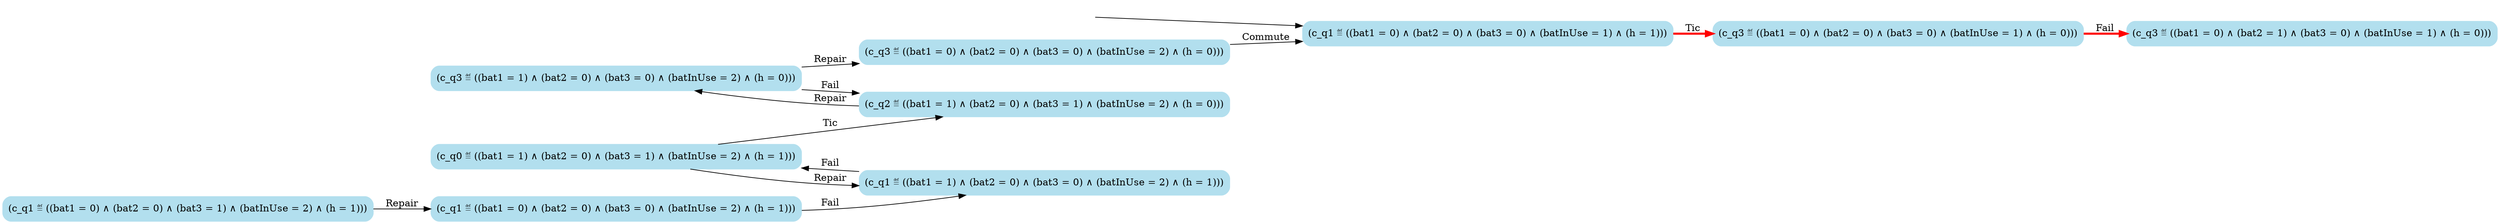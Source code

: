 digraph G {

	rankdir = LR;

	start_c_q1_19[style=invisible];

	node[shape=box, style="rounded, filled", color=lightblue2];

	c_q1_0[label="(c_q1 ≝ ((bat1 = 0) ∧ (bat2 = 0) ∧ (bat3 = 1) ∧ (batInUse = 2) ∧ (h = 1)))"];
	c_q2_21[label="(c_q2 ≝ ((bat1 = 1) ∧ (bat2 = 0) ∧ (bat3 = 1) ∧ (batInUse = 2) ∧ (h = 0)))"];
	c_q0_10[label="(c_q0 ≝ ((bat1 = 1) ∧ (bat2 = 0) ∧ (bat3 = 1) ∧ (batInUse = 2) ∧ (h = 1)))"];
	c_q3_18[label="(c_q3 ≝ ((bat1 = 0) ∧ (bat2 = 0) ∧ (bat3 = 0) ∧ (batInUse = 2) ∧ (h = 0)))"];
	c_q3_17[label="(c_q3 ≝ ((bat1 = 0) ∧ (bat2 = 1) ∧ (bat3 = 0) ∧ (batInUse = 1) ∧ (h = 0)))"];
	c_q1_2[label="(c_q1 ≝ ((bat1 = 0) ∧ (bat2 = 0) ∧ (bat3 = 0) ∧ (batInUse = 2) ∧ (h = 1)))"];
	c_q3_16[label="(c_q3 ≝ ((bat1 = 0) ∧ (bat2 = 0) ∧ (bat3 = 0) ∧ (batInUse = 1) ∧ (h = 0)))"];
	c_q1_19[label="(c_q1 ≝ ((bat1 = 0) ∧ (bat2 = 0) ∧ (bat3 = 0) ∧ (batInUse = 1) ∧ (h = 1)))"];
	c_q3_20[label="(c_q3 ≝ ((bat1 = 1) ∧ (bat2 = 0) ∧ (bat3 = 0) ∧ (batInUse = 2) ∧ (h = 0)))"];
	c_q1_9[label="(c_q1 ≝ ((bat1 = 1) ∧ (bat2 = 0) ∧ (bat3 = 0) ∧ (batInUse = 2) ∧ (h = 1)))"];

	start_c_q1_19 -> c_q1_19;
	c_q1_0 -> c_q1_2[label="Repair"];
	c_q1_2 -> c_q1_9[label="Fail"];
	c_q1_9 -> c_q0_10[label="Fail"];
	c_q1_19 -> c_q3_16[label="Tic", penwidth=3, color=red];
	c_q0_10 -> c_q1_9[label="Repair"];
	c_q0_10 -> c_q2_21[label="Tic"];
	c_q2_21 -> c_q3_20[label="Repair"];
	c_q3_20 -> c_q3_18[label="Repair"];
	c_q3_16 -> c_q3_17[label="Fail", penwidth=3, color=red];
	c_q3_18 -> c_q1_19[label="Commute"];
	c_q3_20 -> c_q2_21[label="Fail"];

}